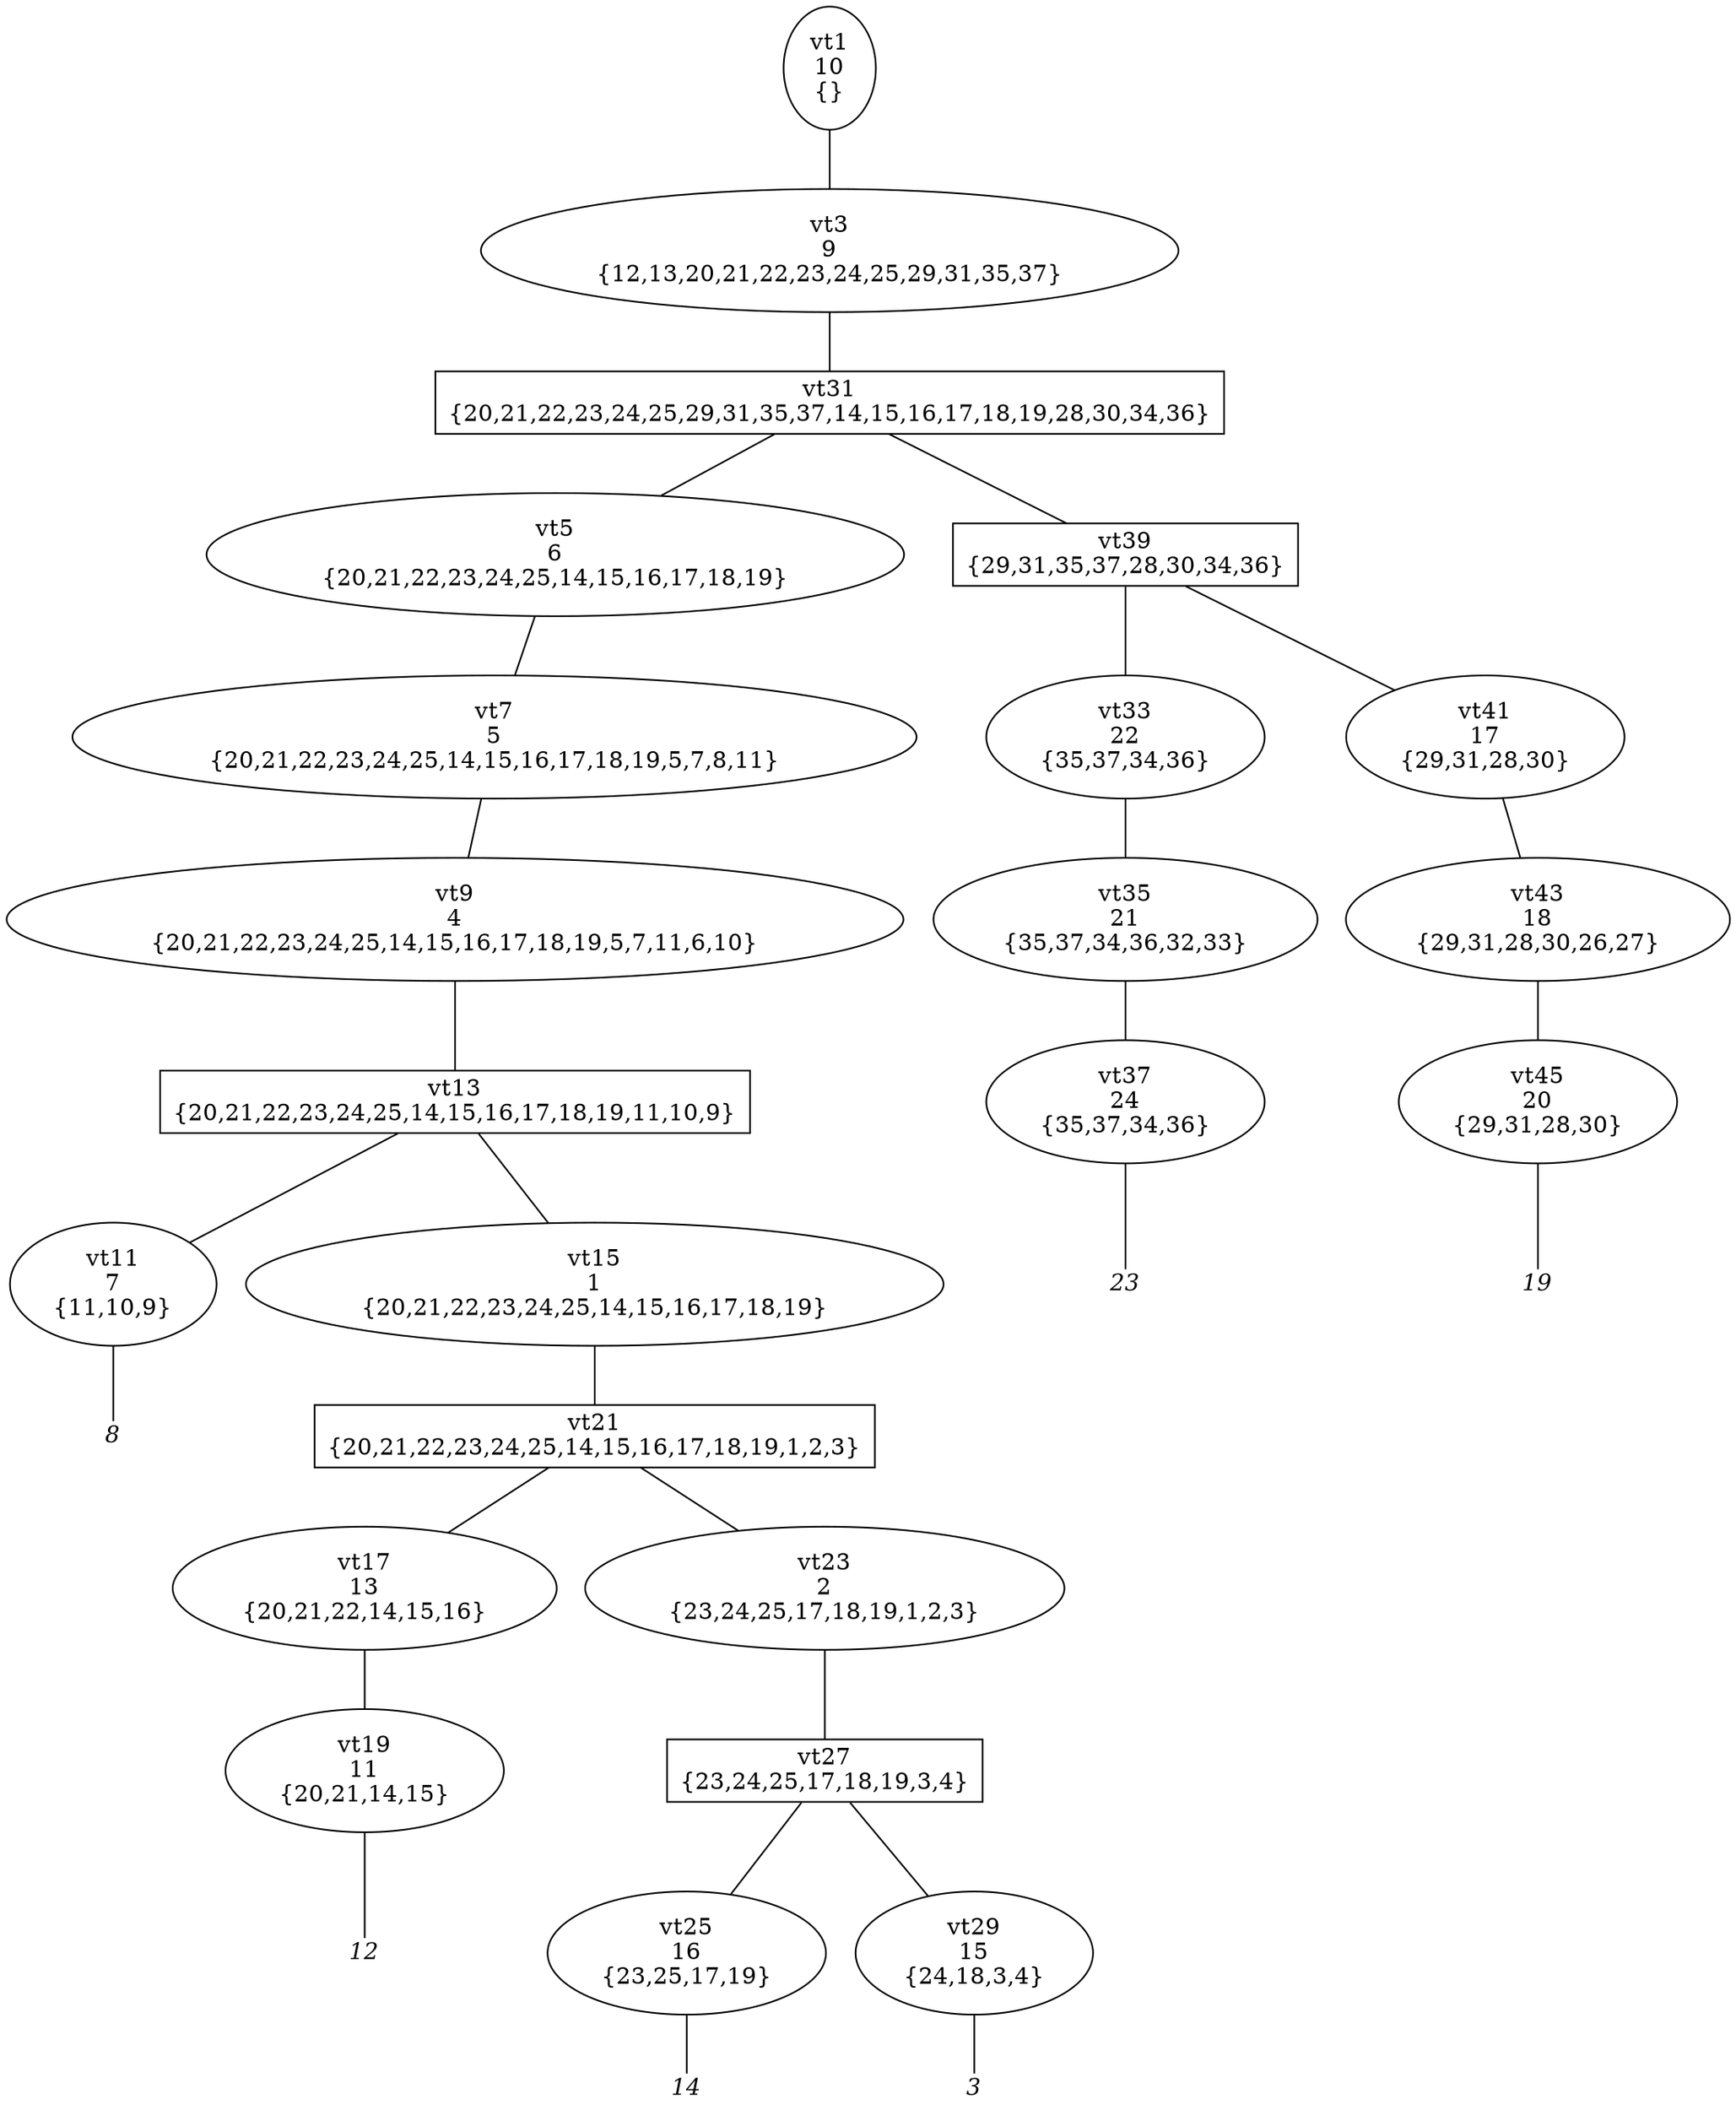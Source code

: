 
digraph vtree {

overlap=false

n1 [label="vt1
10
{}",shape="ellipse"]; 
n3 [label="vt3
9
{12,13,20,21,22,23,24,25,29,31,35,37}",shape="ellipse"]; 
n31 [label="vt31
{20,21,22,23,24,25,29,31,35,37,14,15,16,17,18,19,28,30,34,36}",shape="box"]; 
n5 [label="vt5
6
{20,21,22,23,24,25,14,15,16,17,18,19}",shape="ellipse"]; 
n7 [label="vt7
5
{20,21,22,23,24,25,14,15,16,17,18,19,5,7,8,11}",shape="ellipse"]; 
n9 [label="vt9
4
{20,21,22,23,24,25,14,15,16,17,18,19,5,7,11,6,10}",shape="ellipse"]; 
n13 [label="vt13
{20,21,22,23,24,25,14,15,16,17,18,19,11,10,9}",shape="box"]; 
n11 [label="vt11
7
{11,10,9}",shape="ellipse"]; 
n12 [label="8",fontname="Times-Italic",fontsize=14,shape=plaintext,fixedsize=true,width=.25,height=.25]; 
n15 [label="vt15
1
{20,21,22,23,24,25,14,15,16,17,18,19}",shape="ellipse"]; 
n21 [label="vt21
{20,21,22,23,24,25,14,15,16,17,18,19,1,2,3}",shape="box"]; 
n17 [label="vt17
13
{20,21,22,14,15,16}",shape="ellipse"]; 
n19 [label="vt19
11
{20,21,14,15}",shape="ellipse"]; 
n20 [label="12",fontname="Times-Italic",fontsize=14,shape=plaintext,fixedsize=true,width=.25,height=.25]; 
n23 [label="vt23
2
{23,24,25,17,18,19,1,2,3}",shape="ellipse"]; 
n27 [label="vt27
{23,24,25,17,18,19,3,4}",shape="box"]; 
n25 [label="vt25
16
{23,25,17,19}",shape="ellipse"]; 
n26 [label="14",fontname="Times-Italic",fontsize=14,shape=plaintext,fixedsize=true,width=.25,height=.25]; 
n29 [label="vt29
15
{24,18,3,4}",shape="ellipse"]; 
n30 [label="3",fontname="Times-Italic",fontsize=14,shape=plaintext,fixedsize=true,width=.25,height=.25]; 
n39 [label="vt39
{29,31,35,37,28,30,34,36}",shape="box"]; 
n33 [label="vt33
22
{35,37,34,36}",shape="ellipse"]; 
n35 [label="vt35
21
{35,37,34,36,32,33}",shape="ellipse"]; 
n37 [label="vt37
24
{35,37,34,36}",shape="ellipse"]; 
n38 [label="23",fontname="Times-Italic",fontsize=14,shape=plaintext,fixedsize=true,width=.25,height=.25]; 
n41 [label="vt41
17
{29,31,28,30}",shape="ellipse"]; 
n43 [label="vt43
18
{29,31,28,30,26,27}",shape="ellipse"]; 
n45 [label="vt45
20
{29,31,28,30}",shape="ellipse"]; 
n46 [label="19",fontname="Times-Italic",fontsize=14,shape=plaintext,fixedsize=true,width=.25,height=.25]; 
n1->n3 [arrowhead=none];
n3->n31 [arrowhead=none];
n31->n5 [arrowhead=none];
n5->n7 [arrowhead=none];
n7->n9 [arrowhead=none];
n9->n13 [arrowhead=none];
n13->n11 [arrowhead=none];
n11->n12 [arrowhead=none];
n13->n15 [arrowhead=none];
n15->n21 [arrowhead=none];
n21->n17 [arrowhead=none];
n17->n19 [arrowhead=none];
n19->n20 [arrowhead=none];
n21->n23 [arrowhead=none];
n23->n27 [arrowhead=none];
n27->n25 [arrowhead=none];
n25->n26 [arrowhead=none];
n27->n29 [arrowhead=none];
n29->n30 [arrowhead=none];
n31->n39 [arrowhead=none];
n39->n33 [arrowhead=none];
n33->n35 [arrowhead=none];
n35->n37 [arrowhead=none];
n37->n38 [arrowhead=none];
n39->n41 [arrowhead=none];
n41->n43 [arrowhead=none];
n43->n45 [arrowhead=none];
n45->n46 [arrowhead=none];


}